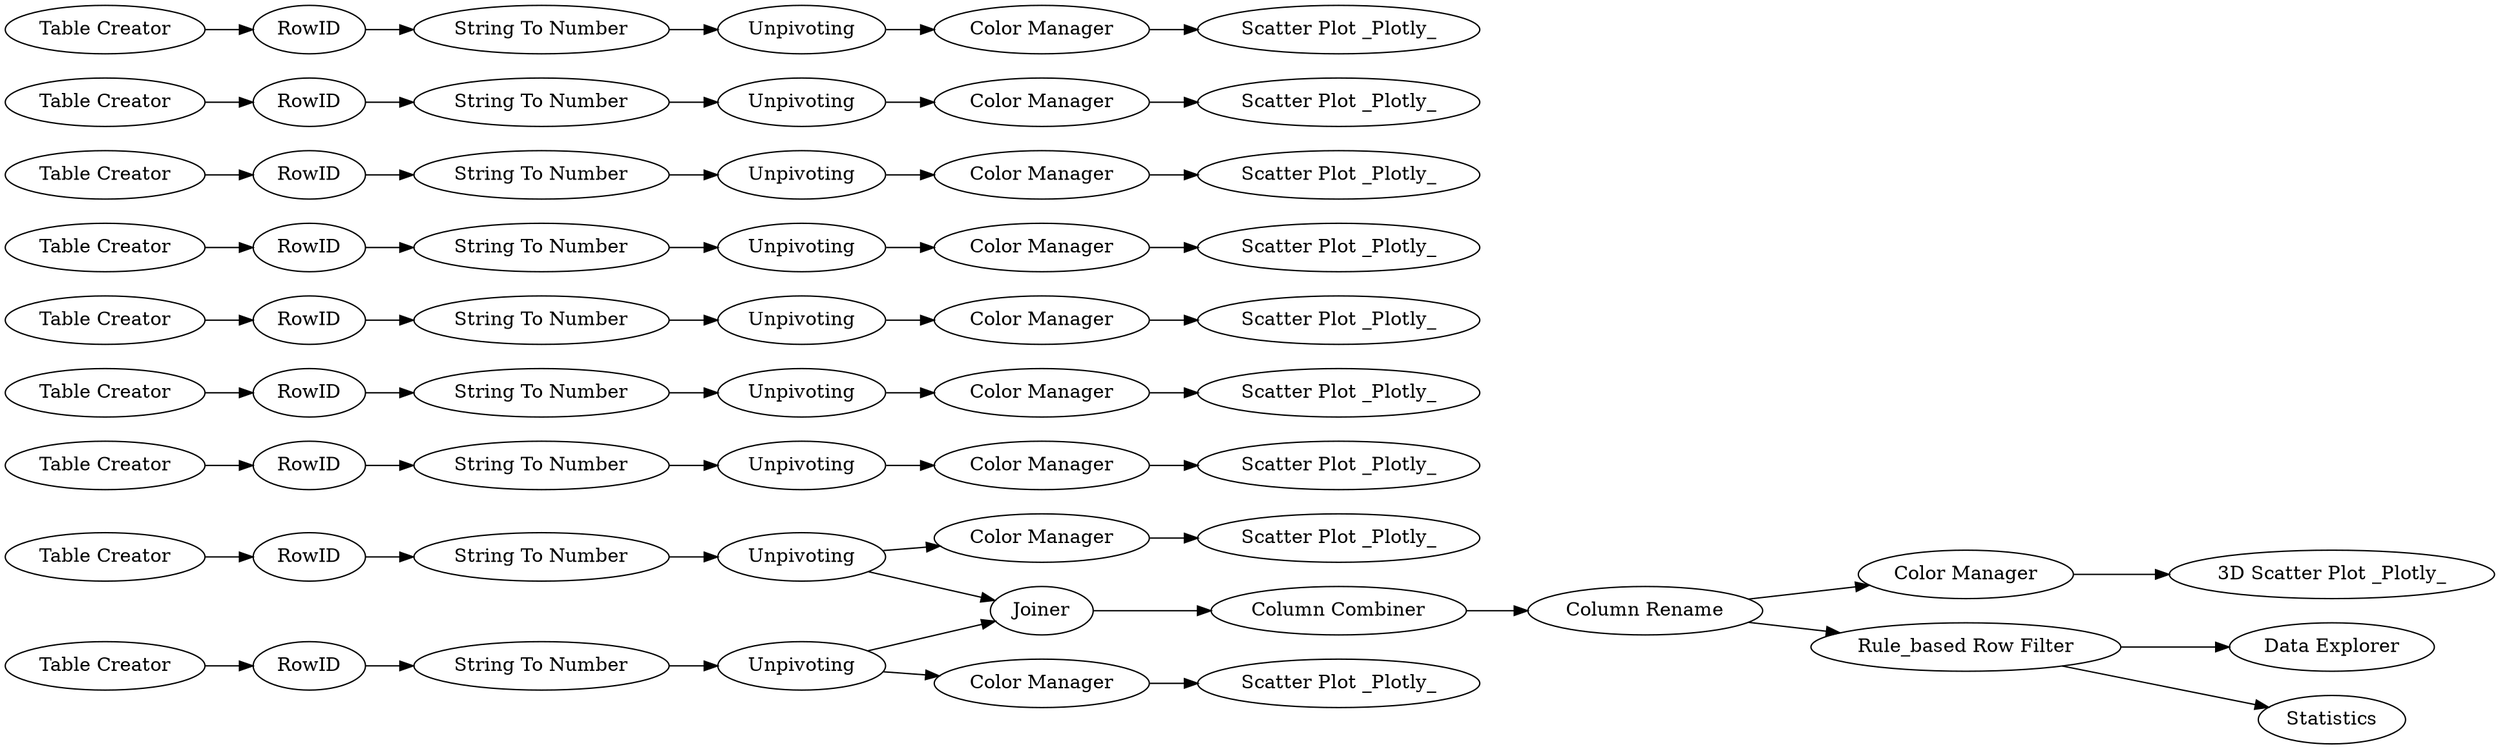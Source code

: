 digraph {
	"-7648173470495857497_11" [label=RowID]
	"-7648173470495857497_27" [label="String To Number"]
	"-7648173470495857497_20" [label="Table Creator"]
	"-7648173470495857497_36" [label=RowID]
	"-7648173470495857497_38" [label="Scatter Plot _Plotly_"]
	"-7648173470495857497_66" [label=Statistics]
	"-7648173470495857497_14" [label="String To Number"]
	"-7648173470495857497_9" [label="Table Creator"]
	"-7648173470495857497_37" [label=Unpivoting]
	"-7648173470495857497_22" [label="String To Number"]
	"-7648173470495857497_8" [label="String To Number"]
	"-7648173470495857497_26" [label=RowID]
	"-7648173470495857497_16" [label=RowID]
	"-7648173470495857497_58" [label="Color Manager"]
	"-7648173470495857497_63" [label="Column Rename"]
	"-7648173470495857497_35" [label="String To Number"]
	"-7648173470495857497_18" [label="Table Creator"]
	"-7648173470495857497_48" [label="Color Manager"]
	"-7648173470495857497_43" [label="Scatter Plot _Plotly_"]
	"-7648173470495857497_23" [label=Unpivoting]
	"-7648173470495857497_44" [label="Color Manager"]
	"-7648173470495857497_53" [label="Scatter Plot _Plotly_"]
	"-7648173470495857497_67" [label="3D Scatter Plot _Plotly_"]
	"-7648173470495857497_30" [label=RowID]
	"-7648173470495857497_17" [label="Table Creator"]
	"-7648173470495857497_56" [label=Joiner]
	"-7648173470495857497_31" [label=Unpivoting]
	"-7648173470495857497_47" [label="Scatter Plot _Plotly_"]
	"-7648173470495857497_15" [label=Unpivoting]
	"-7648173470495857497_52" [label="Color Manager"]
	"-7648173470495857497_21" [label=RowID]
	"-7648173470495857497_28" [label="Table Creator"]
	"-7648173470495857497_32" [label=Unpivoting]
	"-7648173470495857497_2" [label=RowID]
	"-7648173470495857497_33" [label="String To Number"]
	"-7648173470495857497_10" [label=Unpivoting]
	"-7648173470495857497_7" [label="Table Creator"]
	"-7648173470495857497_24" [label=RowID]
	"-7648173470495857497_34" [label="Table Creator"]
	"-7648173470495857497_61" [label="Data Explorer"]
	"-7648173470495857497_42" [label="Color Manager"]
	"-7648173470495857497_3" [label="String To Number"]
	"-7648173470495857497_51" [label="Scatter Plot _Plotly_"]
	"-7648173470495857497_5" [label=RowID]
	"-7648173470495857497_1" [label="Table Creator"]
	"-7648173470495857497_45" [label="Scatter Plot _Plotly_"]
	"-7648173470495857497_40" [label="Color Manager"]
	"-7648173470495857497_41" [label="Scatter Plot _Plotly_"]
	"-7648173470495857497_12" [label="String To Number"]
	"-7648173470495857497_4" [label=Unpivoting]
	"-7648173470495857497_46" [label="Color Manager"]
	"-7648173470495857497_25" [label="String To Number"]
	"-7648173470495857497_29" [label="Table Creator"]
	"-7648173470495857497_65" [label="Rule_based Row Filter"]
	"-7648173470495857497_62" [label="Column Combiner"]
	"-7648173470495857497_39" [label="Color Manager"]
	"-7648173470495857497_6" [label=Unpivoting]
	"-7648173470495857497_19" [label=Unpivoting]
	"-7648173470495857497_54" [label="Color Manager"]
	"-7648173470495857497_49" [label="Scatter Plot _Plotly_"]
	"-7648173470495857497_50" [label="Color Manager"]
	"-7648173470495857497_55" [label="Scatter Plot _Plotly_"]
	"-7648173470495857497_28" -> "-7648173470495857497_26"
	"-7648173470495857497_27" -> "-7648173470495857497_31"
	"-7648173470495857497_26" -> "-7648173470495857497_33"
	"-7648173470495857497_30" -> "-7648173470495857497_27"
	"-7648173470495857497_6" -> "-7648173470495857497_40"
	"-7648173470495857497_8" -> "-7648173470495857497_6"
	"-7648173470495857497_48" -> "-7648173470495857497_49"
	"-7648173470495857497_63" -> "-7648173470495857497_58"
	"-7648173470495857497_29" -> "-7648173470495857497_30"
	"-7648173470495857497_18" -> "-7648173470495857497_21"
	"-7648173470495857497_21" -> "-7648173470495857497_22"
	"-7648173470495857497_25" -> "-7648173470495857497_23"
	"-7648173470495857497_42" -> "-7648173470495857497_43"
	"-7648173470495857497_10" -> "-7648173470495857497_56"
	"-7648173470495857497_65" -> "-7648173470495857497_61"
	"-7648173470495857497_24" -> "-7648173470495857497_25"
	"-7648173470495857497_62" -> "-7648173470495857497_63"
	"-7648173470495857497_58" -> "-7648173470495857497_67"
	"-7648173470495857497_65" -> "-7648173470495857497_66"
	"-7648173470495857497_37" -> "-7648173470495857497_54"
	"-7648173470495857497_16" -> "-7648173470495857497_14"
	"-7648173470495857497_31" -> "-7648173470495857497_52"
	"-7648173470495857497_56" -> "-7648173470495857497_62"
	"-7648173470495857497_40" -> "-7648173470495857497_41"
	"-7648173470495857497_50" -> "-7648173470495857497_51"
	"-7648173470495857497_15" -> "-7648173470495857497_56"
	"-7648173470495857497_44" -> "-7648173470495857497_45"
	"-7648173470495857497_17" -> "-7648173470495857497_16"
	"-7648173470495857497_4" -> "-7648173470495857497_39"
	"-7648173470495857497_20" -> "-7648173470495857497_24"
	"-7648173470495857497_15" -> "-7648173470495857497_42"
	"-7648173470495857497_34" -> "-7648173470495857497_36"
	"-7648173470495857497_52" -> "-7648173470495857497_53"
	"-7648173470495857497_12" -> "-7648173470495857497_10"
	"-7648173470495857497_35" -> "-7648173470495857497_37"
	"-7648173470495857497_1" -> "-7648173470495857497_2"
	"-7648173470495857497_33" -> "-7648173470495857497_32"
	"-7648173470495857497_22" -> "-7648173470495857497_19"
	"-7648173470495857497_54" -> "-7648173470495857497_55"
	"-7648173470495857497_3" -> "-7648173470495857497_4"
	"-7648173470495857497_9" -> "-7648173470495857497_11"
	"-7648173470495857497_10" -> "-7648173470495857497_44"
	"-7648173470495857497_14" -> "-7648173470495857497_15"
	"-7648173470495857497_32" -> "-7648173470495857497_50"
	"-7648173470495857497_19" -> "-7648173470495857497_46"
	"-7648173470495857497_7" -> "-7648173470495857497_5"
	"-7648173470495857497_2" -> "-7648173470495857497_3"
	"-7648173470495857497_11" -> "-7648173470495857497_12"
	"-7648173470495857497_39" -> "-7648173470495857497_38"
	"-7648173470495857497_63" -> "-7648173470495857497_65"
	"-7648173470495857497_5" -> "-7648173470495857497_8"
	"-7648173470495857497_23" -> "-7648173470495857497_48"
	"-7648173470495857497_36" -> "-7648173470495857497_35"
	"-7648173470495857497_46" -> "-7648173470495857497_47"
	rankdir=LR
}
